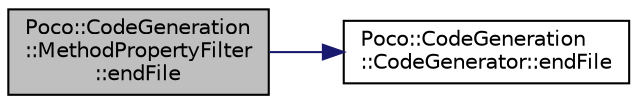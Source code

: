 digraph "Poco::CodeGeneration::MethodPropertyFilter::endFile"
{
 // LATEX_PDF_SIZE
  edge [fontname="Helvetica",fontsize="10",labelfontname="Helvetica",labelfontsize="10"];
  node [fontname="Helvetica",fontsize="10",shape=record];
  rankdir="LR";
  Node1 [label="Poco::CodeGeneration\l::MethodPropertyFilter\l::endFile",height=0.2,width=0.4,color="black", fillcolor="grey75", style="filled", fontcolor="black",tooltip=" "];
  Node1 -> Node2 [color="midnightblue",fontsize="10",style="solid",fontname="Helvetica"];
  Node2 [label="Poco::CodeGeneration\l::CodeGenerator::endFile",height=0.2,width=0.4,color="black", fillcolor="white", style="filled",URL="$classPoco_1_1CodeGeneration_1_1CodeGenerator.html#a89f684f115449f3439e367fcd3d58b74",tooltip=" "];
}
